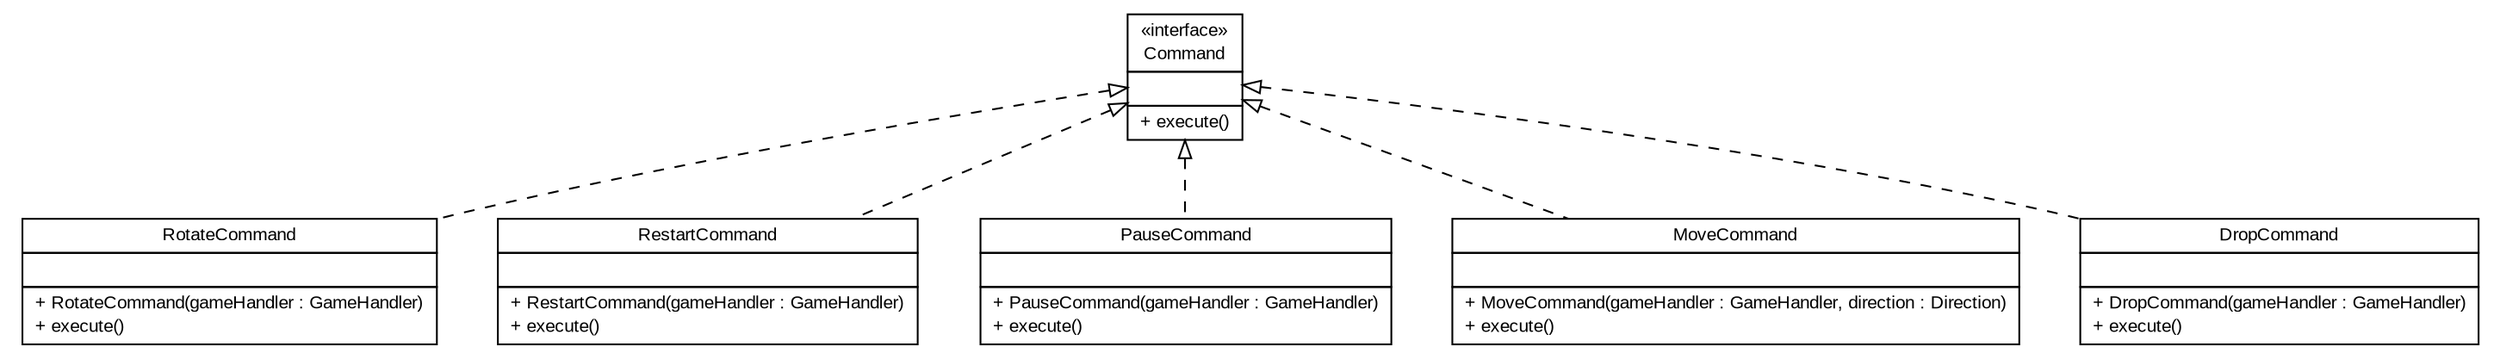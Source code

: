 #!/usr/local/bin/dot
#
# Class diagram 
# Generated by UMLGraph version R5_6 (http://www.umlgraph.org/)
#

digraph G {
	edge [fontname="arial",fontsize=10,labelfontname="arial",labelfontsize=10];
	node [fontname="arial",fontsize=10,shape=plaintext];
	nodesep=0.25;
	ranksep=0.5;
	// com.github.tilastokeskus.matertis.core.command.RotateCommand
	c187 [label=<<table title="com.github.tilastokeskus.matertis.core.command.RotateCommand" border="0" cellborder="1" cellspacing="0" cellpadding="2" port="p" href="./RotateCommand.html">
		<tr><td><table border="0" cellspacing="0" cellpadding="1">
<tr><td align="center" balign="center"> RotateCommand </td></tr>
		</table></td></tr>
		<tr><td><table border="0" cellspacing="0" cellpadding="1">
<tr><td align="left" balign="left">  </td></tr>
		</table></td></tr>
		<tr><td><table border="0" cellspacing="0" cellpadding="1">
<tr><td align="left" balign="left"> + RotateCommand(gameHandler : GameHandler) </td></tr>
<tr><td align="left" balign="left"> + execute() </td></tr>
		</table></td></tr>
		</table>>, URL="./RotateCommand.html", fontname="arial", fontcolor="black", fontsize=10.0];
	// com.github.tilastokeskus.matertis.core.command.RestartCommand
	c188 [label=<<table title="com.github.tilastokeskus.matertis.core.command.RestartCommand" border="0" cellborder="1" cellspacing="0" cellpadding="2" port="p" href="./RestartCommand.html">
		<tr><td><table border="0" cellspacing="0" cellpadding="1">
<tr><td align="center" balign="center"> RestartCommand </td></tr>
		</table></td></tr>
		<tr><td><table border="0" cellspacing="0" cellpadding="1">
<tr><td align="left" balign="left">  </td></tr>
		</table></td></tr>
		<tr><td><table border="0" cellspacing="0" cellpadding="1">
<tr><td align="left" balign="left"> + RestartCommand(gameHandler : GameHandler) </td></tr>
<tr><td align="left" balign="left"> + execute() </td></tr>
		</table></td></tr>
		</table>>, URL="./RestartCommand.html", fontname="arial", fontcolor="black", fontsize=10.0];
	// com.github.tilastokeskus.matertis.core.command.PauseCommand
	c189 [label=<<table title="com.github.tilastokeskus.matertis.core.command.PauseCommand" border="0" cellborder="1" cellspacing="0" cellpadding="2" port="p" href="./PauseCommand.html">
		<tr><td><table border="0" cellspacing="0" cellpadding="1">
<tr><td align="center" balign="center"> PauseCommand </td></tr>
		</table></td></tr>
		<tr><td><table border="0" cellspacing="0" cellpadding="1">
<tr><td align="left" balign="left">  </td></tr>
		</table></td></tr>
		<tr><td><table border="0" cellspacing="0" cellpadding="1">
<tr><td align="left" balign="left"> + PauseCommand(gameHandler : GameHandler) </td></tr>
<tr><td align="left" balign="left"> + execute() </td></tr>
		</table></td></tr>
		</table>>, URL="./PauseCommand.html", fontname="arial", fontcolor="black", fontsize=10.0];
	// com.github.tilastokeskus.matertis.core.command.MoveCommand
	c190 [label=<<table title="com.github.tilastokeskus.matertis.core.command.MoveCommand" border="0" cellborder="1" cellspacing="0" cellpadding="2" port="p" href="./MoveCommand.html">
		<tr><td><table border="0" cellspacing="0" cellpadding="1">
<tr><td align="center" balign="center"> MoveCommand </td></tr>
		</table></td></tr>
		<tr><td><table border="0" cellspacing="0" cellpadding="1">
<tr><td align="left" balign="left">  </td></tr>
		</table></td></tr>
		<tr><td><table border="0" cellspacing="0" cellpadding="1">
<tr><td align="left" balign="left"> + MoveCommand(gameHandler : GameHandler, direction : Direction) </td></tr>
<tr><td align="left" balign="left"> + execute() </td></tr>
		</table></td></tr>
		</table>>, URL="./MoveCommand.html", fontname="arial", fontcolor="black", fontsize=10.0];
	// com.github.tilastokeskus.matertis.core.command.DropCommand
	c191 [label=<<table title="com.github.tilastokeskus.matertis.core.command.DropCommand" border="0" cellborder="1" cellspacing="0" cellpadding="2" port="p" href="./DropCommand.html">
		<tr><td><table border="0" cellspacing="0" cellpadding="1">
<tr><td align="center" balign="center"> DropCommand </td></tr>
		</table></td></tr>
		<tr><td><table border="0" cellspacing="0" cellpadding="1">
<tr><td align="left" balign="left">  </td></tr>
		</table></td></tr>
		<tr><td><table border="0" cellspacing="0" cellpadding="1">
<tr><td align="left" balign="left"> + DropCommand(gameHandler : GameHandler) </td></tr>
<tr><td align="left" balign="left"> + execute() </td></tr>
		</table></td></tr>
		</table>>, URL="./DropCommand.html", fontname="arial", fontcolor="black", fontsize=10.0];
	// com.github.tilastokeskus.matertis.core.command.Command
	c192 [label=<<table title="com.github.tilastokeskus.matertis.core.command.Command" border="0" cellborder="1" cellspacing="0" cellpadding="2" port="p" href="./Command.html">
		<tr><td><table border="0" cellspacing="0" cellpadding="1">
<tr><td align="center" balign="center"> &#171;interface&#187; </td></tr>
<tr><td align="center" balign="center"> Command </td></tr>
		</table></td></tr>
		<tr><td><table border="0" cellspacing="0" cellpadding="1">
<tr><td align="left" balign="left">  </td></tr>
		</table></td></tr>
		<tr><td><table border="0" cellspacing="0" cellpadding="1">
<tr><td align="left" balign="left"> + execute() </td></tr>
		</table></td></tr>
		</table>>, URL="./Command.html", fontname="arial", fontcolor="black", fontsize=10.0];
	//com.github.tilastokeskus.matertis.core.command.RotateCommand implements com.github.tilastokeskus.matertis.core.command.Command
	c192:p -> c187:p [dir=back,arrowtail=empty,style=dashed];
	//com.github.tilastokeskus.matertis.core.command.RestartCommand implements com.github.tilastokeskus.matertis.core.command.Command
	c192:p -> c188:p [dir=back,arrowtail=empty,style=dashed];
	//com.github.tilastokeskus.matertis.core.command.PauseCommand implements com.github.tilastokeskus.matertis.core.command.Command
	c192:p -> c189:p [dir=back,arrowtail=empty,style=dashed];
	//com.github.tilastokeskus.matertis.core.command.MoveCommand implements com.github.tilastokeskus.matertis.core.command.Command
	c192:p -> c190:p [dir=back,arrowtail=empty,style=dashed];
	//com.github.tilastokeskus.matertis.core.command.DropCommand implements com.github.tilastokeskus.matertis.core.command.Command
	c192:p -> c191:p [dir=back,arrowtail=empty,style=dashed];
}

